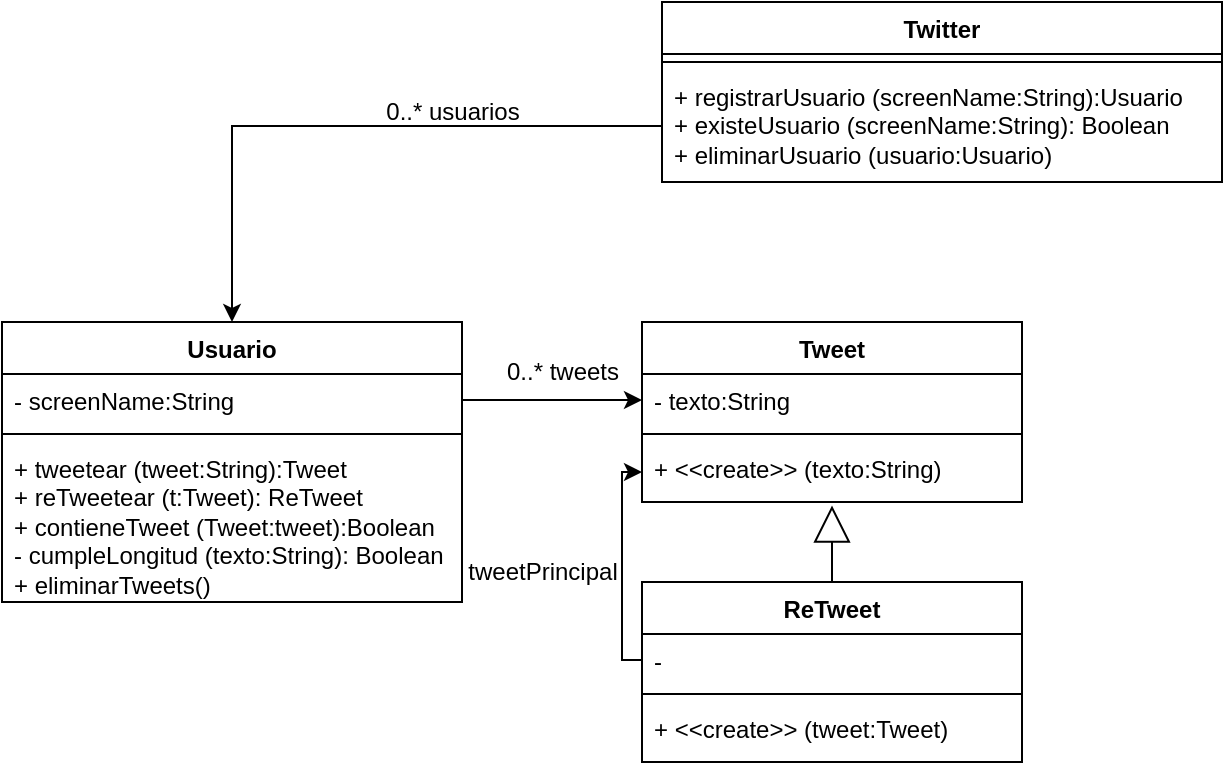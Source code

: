 <mxfile version="24.0.4" type="device">
  <diagram name="Page-1" id="R1R_3aNxFazI_rZz0ZQ0">
    <mxGraphModel dx="975" dy="511" grid="1" gridSize="10" guides="1" tooltips="1" connect="1" arrows="1" fold="1" page="1" pageScale="1" pageWidth="827" pageHeight="1169" math="0" shadow="0">
      <root>
        <mxCell id="0" />
        <mxCell id="1" parent="0" />
        <mxCell id="3AgAqEIp-Rrh2BUXrRHy-1" value="Twitter" style="swimlane;fontStyle=1;align=center;verticalAlign=top;childLayout=stackLayout;horizontal=1;startSize=26;horizontalStack=0;resizeParent=1;resizeParentMax=0;resizeLast=0;collapsible=1;marginBottom=0;whiteSpace=wrap;html=1;" parent="1" vertex="1">
          <mxGeometry x="370" y="80" width="280" height="90" as="geometry" />
        </mxCell>
        <mxCell id="3AgAqEIp-Rrh2BUXrRHy-3" value="" style="line;strokeWidth=1;fillColor=none;align=left;verticalAlign=middle;spacingTop=-1;spacingLeft=3;spacingRight=3;rotatable=0;labelPosition=right;points=[];portConstraint=eastwest;strokeColor=inherit;" parent="3AgAqEIp-Rrh2BUXrRHy-1" vertex="1">
          <mxGeometry y="26" width="280" height="8" as="geometry" />
        </mxCell>
        <mxCell id="3AgAqEIp-Rrh2BUXrRHy-4" value="+ registrarUsuario (screenName:String):Usuario&lt;br&gt;+ existeUsuario (screenName:String): Boolean&lt;br&gt;+ eliminarUsuario (usuario:Usuario)" style="text;strokeColor=none;fillColor=none;align=left;verticalAlign=top;spacingLeft=4;spacingRight=4;overflow=hidden;rotatable=0;points=[[0,0.5],[1,0.5]];portConstraint=eastwest;whiteSpace=wrap;html=1;" parent="3AgAqEIp-Rrh2BUXrRHy-1" vertex="1">
          <mxGeometry y="34" width="280" height="56" as="geometry" />
        </mxCell>
        <mxCell id="3AgAqEIp-Rrh2BUXrRHy-5" value="Usuario" style="swimlane;fontStyle=1;align=center;verticalAlign=top;childLayout=stackLayout;horizontal=1;startSize=26;horizontalStack=0;resizeParent=1;resizeParentMax=0;resizeLast=0;collapsible=1;marginBottom=0;whiteSpace=wrap;html=1;" parent="1" vertex="1">
          <mxGeometry x="40" y="240" width="230" height="140" as="geometry" />
        </mxCell>
        <mxCell id="3AgAqEIp-Rrh2BUXrRHy-6" value="- screenName:String" style="text;strokeColor=none;fillColor=none;align=left;verticalAlign=top;spacingLeft=4;spacingRight=4;overflow=hidden;rotatable=0;points=[[0,0.5],[1,0.5]];portConstraint=eastwest;whiteSpace=wrap;html=1;" parent="3AgAqEIp-Rrh2BUXrRHy-5" vertex="1">
          <mxGeometry y="26" width="230" height="26" as="geometry" />
        </mxCell>
        <mxCell id="3AgAqEIp-Rrh2BUXrRHy-7" value="" style="line;strokeWidth=1;fillColor=none;align=left;verticalAlign=middle;spacingTop=-1;spacingLeft=3;spacingRight=3;rotatable=0;labelPosition=right;points=[];portConstraint=eastwest;strokeColor=inherit;" parent="3AgAqEIp-Rrh2BUXrRHy-5" vertex="1">
          <mxGeometry y="52" width="230" height="8" as="geometry" />
        </mxCell>
        <mxCell id="3AgAqEIp-Rrh2BUXrRHy-8" value="+ tweetear (tweet:String):Tweet&lt;br&gt;+ reTweetear (t:Tweet): ReTweet&lt;br&gt;+ contieneTweet (Tweet:tweet):Boolean&lt;br&gt;- cumpleLongitud (texto:String): Boolean&lt;br&gt;+ eliminarTweets()&amp;nbsp;" style="text;strokeColor=none;fillColor=none;align=left;verticalAlign=top;spacingLeft=4;spacingRight=4;overflow=hidden;rotatable=0;points=[[0,0.5],[1,0.5]];portConstraint=eastwest;whiteSpace=wrap;html=1;" parent="3AgAqEIp-Rrh2BUXrRHy-5" vertex="1">
          <mxGeometry y="60" width="230" height="80" as="geometry" />
        </mxCell>
        <mxCell id="3AgAqEIp-Rrh2BUXrRHy-9" value="Tweet" style="swimlane;fontStyle=1;align=center;verticalAlign=top;childLayout=stackLayout;horizontal=1;startSize=26;horizontalStack=0;resizeParent=1;resizeParentMax=0;resizeLast=0;collapsible=1;marginBottom=0;whiteSpace=wrap;html=1;" parent="1" vertex="1">
          <mxGeometry x="360" y="240" width="190" height="90" as="geometry" />
        </mxCell>
        <mxCell id="3AgAqEIp-Rrh2BUXrRHy-10" value="- texto:String" style="text;strokeColor=none;fillColor=none;align=left;verticalAlign=top;spacingLeft=4;spacingRight=4;overflow=hidden;rotatable=0;points=[[0,0.5],[1,0.5]];portConstraint=eastwest;whiteSpace=wrap;html=1;" parent="3AgAqEIp-Rrh2BUXrRHy-9" vertex="1">
          <mxGeometry y="26" width="190" height="26" as="geometry" />
        </mxCell>
        <mxCell id="3AgAqEIp-Rrh2BUXrRHy-11" value="" style="line;strokeWidth=1;fillColor=none;align=left;verticalAlign=middle;spacingTop=-1;spacingLeft=3;spacingRight=3;rotatable=0;labelPosition=right;points=[];portConstraint=eastwest;strokeColor=inherit;" parent="3AgAqEIp-Rrh2BUXrRHy-9" vertex="1">
          <mxGeometry y="52" width="190" height="8" as="geometry" />
        </mxCell>
        <mxCell id="3AgAqEIp-Rrh2BUXrRHy-12" value="+ &amp;lt;&amp;lt;create&amp;gt;&amp;gt; (texto:String)" style="text;strokeColor=none;fillColor=none;align=left;verticalAlign=top;spacingLeft=4;spacingRight=4;overflow=hidden;rotatable=0;points=[[0,0.5],[1,0.5]];portConstraint=eastwest;whiteSpace=wrap;html=1;" parent="3AgAqEIp-Rrh2BUXrRHy-9" vertex="1">
          <mxGeometry y="60" width="190" height="30" as="geometry" />
        </mxCell>
        <mxCell id="3AgAqEIp-Rrh2BUXrRHy-17" value="" style="endArrow=classic;html=1;rounded=0;exitX=0;exitY=0.5;exitDx=0;exitDy=0;entryX=0.5;entryY=0;entryDx=0;entryDy=0;edgeStyle=orthogonalEdgeStyle;" parent="1" source="3AgAqEIp-Rrh2BUXrRHy-4" target="3AgAqEIp-Rrh2BUXrRHy-5" edge="1">
          <mxGeometry width="50" height="50" relative="1" as="geometry">
            <mxPoint x="330" y="150" as="sourcePoint" />
            <mxPoint x="370" y="340" as="targetPoint" />
          </mxGeometry>
        </mxCell>
        <mxCell id="3AgAqEIp-Rrh2BUXrRHy-18" value="" style="endArrow=classic;html=1;rounded=0;exitX=1;exitY=0.5;exitDx=0;exitDy=0;entryX=0;entryY=0.5;entryDx=0;entryDy=0;edgeStyle=orthogonalEdgeStyle;" parent="1" source="3AgAqEIp-Rrh2BUXrRHy-6" target="3AgAqEIp-Rrh2BUXrRHy-10" edge="1">
          <mxGeometry width="50" height="50" relative="1" as="geometry">
            <mxPoint x="380" y="137" as="sourcePoint" />
            <mxPoint x="195" y="250" as="targetPoint" />
          </mxGeometry>
        </mxCell>
        <mxCell id="3AgAqEIp-Rrh2BUXrRHy-20" value="0..* usuarios" style="text;html=1;align=center;verticalAlign=middle;resizable=0;points=[];autosize=1;strokeColor=none;fillColor=none;" parent="1" vertex="1">
          <mxGeometry x="220" y="120" width="90" height="30" as="geometry" />
        </mxCell>
        <mxCell id="3AgAqEIp-Rrh2BUXrRHy-21" value="0..* tweets" style="text;html=1;align=center;verticalAlign=middle;resizable=0;points=[];autosize=1;strokeColor=none;fillColor=none;" parent="1" vertex="1">
          <mxGeometry x="280" y="250" width="80" height="30" as="geometry" />
        </mxCell>
        <mxCell id="3AgAqEIp-Rrh2BUXrRHy-23" value="ReTweet" style="swimlane;fontStyle=1;align=center;verticalAlign=top;childLayout=stackLayout;horizontal=1;startSize=26;horizontalStack=0;resizeParent=1;resizeParentMax=0;resizeLast=0;collapsible=1;marginBottom=0;whiteSpace=wrap;html=1;" parent="1" vertex="1">
          <mxGeometry x="360" y="370" width="190" height="90" as="geometry" />
        </mxCell>
        <mxCell id="3AgAqEIp-Rrh2BUXrRHy-24" value="-&amp;nbsp;" style="text;strokeColor=none;fillColor=none;align=left;verticalAlign=top;spacingLeft=4;spacingRight=4;overflow=hidden;rotatable=0;points=[[0,0.5],[1,0.5]];portConstraint=eastwest;whiteSpace=wrap;html=1;" parent="3AgAqEIp-Rrh2BUXrRHy-23" vertex="1">
          <mxGeometry y="26" width="190" height="26" as="geometry" />
        </mxCell>
        <mxCell id="3AgAqEIp-Rrh2BUXrRHy-25" value="" style="line;strokeWidth=1;fillColor=none;align=left;verticalAlign=middle;spacingTop=-1;spacingLeft=3;spacingRight=3;rotatable=0;labelPosition=right;points=[];portConstraint=eastwest;strokeColor=inherit;" parent="3AgAqEIp-Rrh2BUXrRHy-23" vertex="1">
          <mxGeometry y="52" width="190" height="8" as="geometry" />
        </mxCell>
        <mxCell id="3AgAqEIp-Rrh2BUXrRHy-26" value="+ &amp;lt;&amp;lt;create&amp;gt;&amp;gt; (tweet:Tweet)" style="text;strokeColor=none;fillColor=none;align=left;verticalAlign=top;spacingLeft=4;spacingRight=4;overflow=hidden;rotatable=0;points=[[0,0.5],[1,0.5]];portConstraint=eastwest;whiteSpace=wrap;html=1;" parent="3AgAqEIp-Rrh2BUXrRHy-23" vertex="1">
          <mxGeometry y="60" width="190" height="30" as="geometry" />
        </mxCell>
        <mxCell id="3AgAqEIp-Rrh2BUXrRHy-27" value="" style="endArrow=classic;html=1;rounded=0;entryX=0;entryY=0.5;entryDx=0;entryDy=0;edgeStyle=orthogonalEdgeStyle;exitX=0;exitY=0.5;exitDx=0;exitDy=0;" parent="1" source="3AgAqEIp-Rrh2BUXrRHy-24" target="3AgAqEIp-Rrh2BUXrRHy-12" edge="1">
          <mxGeometry width="50" height="50" relative="1" as="geometry">
            <mxPoint x="450" y="501" as="sourcePoint" />
            <mxPoint x="520" y="400" as="targetPoint" />
          </mxGeometry>
        </mxCell>
        <mxCell id="3AgAqEIp-Rrh2BUXrRHy-28" value="tweetPrincipal" style="text;html=1;align=center;verticalAlign=middle;resizable=0;points=[];autosize=1;strokeColor=none;fillColor=none;" parent="1" vertex="1">
          <mxGeometry x="260" y="350" width="100" height="30" as="geometry" />
        </mxCell>
        <mxCell id="3AgAqEIp-Rrh2BUXrRHy-29" value="" style="endArrow=block;endSize=16;endFill=0;html=1;rounded=0;exitX=0.5;exitY=0;exitDx=0;exitDy=0;entryX=0.5;entryY=1.059;entryDx=0;entryDy=0;entryPerimeter=0;" parent="1" source="3AgAqEIp-Rrh2BUXrRHy-23" target="3AgAqEIp-Rrh2BUXrRHy-12" edge="1">
          <mxGeometry width="160" relative="1" as="geometry">
            <mxPoint x="290" y="340" as="sourcePoint" />
            <mxPoint x="450" y="340" as="targetPoint" />
          </mxGeometry>
        </mxCell>
      </root>
    </mxGraphModel>
  </diagram>
</mxfile>
